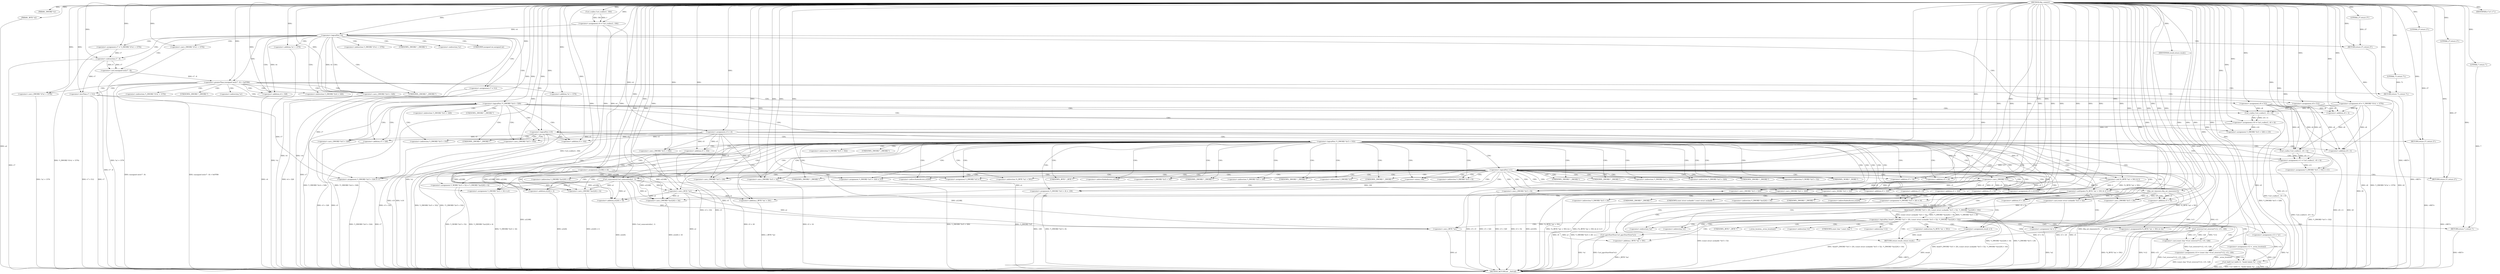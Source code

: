 digraph tftp_connect {  
"1000113" [label = "(METHOD,tftp_connect)" ]
"1000401" [label = "(METHOD_RETURN,int __fastcall)" ]
"1000114" [label = "(PARAM,_DWORD *a1)" ]
"1000115" [label = "(PARAM,_BYTE *a2)" ]
"1000129" [label = "(<operator>.assignment,v4 = Curl_ccalloc(1, 336))" ]
"1000131" [label = "(Curl_ccalloc,Curl_ccalloc(1, 336))" ]
"1000134" [label = "(<operator>.assignment,v5 = v4)" ]
"1000137" [label = "(<operator>.assignment,a1[188] = v4)" ]
"1000143" [label = "(<operator>.logicalNot,!v4)" ]
"1000145" [label = "(RETURN,return 27;,return 27;)" ]
"1000146" [label = "(LITERAL,27,return 27;)" ]
"1000147" [label = "(<operator>.assignment,v7 = *(_DWORD *)(*a1 + 1576))" ]
"1000150" [label = "(<operator>.cast,(_DWORD *)(*a1 + 1576))" ]
"1000152" [label = "(<operator>.addition,*a1 + 1576)" ]
"1000157" [label = "(IDENTIFIER,v7,if ( v7 ))" ]
"1000160" [label = "(<operator>.greaterThan,(unsigned int)(v7 - 8) > 0xFFB0)" ]
"1000161" [label = "(<operator>.cast,(unsigned int)(v7 - 8))" ]
"1000163" [label = "(<operator>.subtraction,v7 - 8)" ]
"1000167" [label = "(RETURN,return 71;,return 71;)" ]
"1000168" [label = "(LITERAL,71,return 71;)" ]
"1000169" [label = "(<operator>.assignment,v8 = *(_DWORD *)(*a1 + 1576))" ]
"1000172" [label = "(<operator>.cast,(_DWORD *)(*a1 + 1576))" ]
"1000174" [label = "(<operator>.addition,*a1 + 1576)" ]
"1000179" [label = "(<operator>.lessThan,v7 < 512)" ]
"1000182" [label = "(<operator>.assignment,v8 = 512)" ]
"1000187" [label = "(<operator>.assignment,v7 = 512)" ]
"1000190" [label = "(<operator>.assignment,v8 = 512)" ]
"1000194" [label = "(<operator>.logicalNot,!*(_DWORD *)(v4 + 328))" ]
"1000196" [label = "(<operator>.cast,(_DWORD *)(v4 + 328))" ]
"1000198" [label = "(<operator>.addition,v4 + 328)" ]
"1000202" [label = "(<operator>.assignment,v10 = Curl_ccalloc(1, v8 + 4))" ]
"1000204" [label = "(Curl_ccalloc,Curl_ccalloc(1, v8 + 4))" ]
"1000206" [label = "(<operator>.addition,v8 + 4)" ]
"1000209" [label = "(<operator>.assignment,*(_DWORD *)(v5 + 328) = v10)" ]
"1000211" [label = "(<operator>.cast,(_DWORD *)(v5 + 328))" ]
"1000213" [label = "(<operator>.addition,v5 + 328)" ]
"1000218" [label = "(<operator>.logicalNot,!v10)" ]
"1000220" [label = "(RETURN,return 27;,return 27;)" ]
"1000221" [label = "(LITERAL,27,return 27;)" ]
"1000223" [label = "(<operator>.logicalNot,!*(_DWORD *)(v5 + 332))" ]
"1000225" [label = "(<operator>.cast,(_DWORD *)(v5 + 332))" ]
"1000227" [label = "(<operator>.addition,v5 + 332)" ]
"1000231" [label = "(<operator>.assignment,v11 = Curl_ccalloc(1, v8 + 4))" ]
"1000233" [label = "(Curl_ccalloc,Curl_ccalloc(1, v8 + 4))" ]
"1000235" [label = "(<operator>.addition,v8 + 4)" ]
"1000238" [label = "(<operator>.assignment,*(_DWORD *)(v5 + 332) = v11)" ]
"1000240" [label = "(<operator>.cast,(_DWORD *)(v5 + 332))" ]
"1000242" [label = "(<operator>.addition,v5 + 332)" ]
"1000247" [label = "(<operator>.logicalNot,!v11)" ]
"1000249" [label = "(RETURN,return 27;,return 27;)" ]
"1000250" [label = "(LITERAL,27,return 27;)" ]
"1000251" [label = "(Curl_conncontrol,Curl_conncontrol(a1, 1))" ]
"1000254" [label = "(<operator>.assignment,v9 = a1[105])" ]
"1000259" [label = "(<operator>.assignment,*(_DWORD *)(v5 + 16) = a1)" ]
"1000261" [label = "(<operator>.cast,(_DWORD *)(v5 + 16))" ]
"1000263" [label = "(<operator>.addition,v5 + 16)" ]
"1000267" [label = "(<operator>.assignment,*(_DWORD *)(v5 + 20) = v9)" ]
"1000269" [label = "(<operator>.cast,(_DWORD *)(v5 + 20))" ]
"1000271" [label = "(<operator>.addition,v5 + 20)" ]
"1000275" [label = "(<operator>.assignment,*(_DWORD *)v5 = 0)" ]
"1000277" [label = "(<operator>.cast,(_DWORD *)v5)" ]
"1000281" [label = "(<operator>.assignment,*(_DWORD *)(v5 + 8) = -100)" ]
"1000283" [label = "(<operator>.cast,(_DWORD *)(v5 + 8))" ]
"1000285" [label = "(<operator>.addition,v5 + 8)" ]
"1000288" [label = "(<operator>.minus,-100)" ]
"1000290" [label = "(<operator>.assignment,*(_DWORD *)(v5 + 320) = 512)" ]
"1000292" [label = "(<operator>.cast,(_DWORD *)(v5 + 320))" ]
"1000294" [label = "(<operator>.addition,v5 + 320)" ]
"1000298" [label = "(<operator>.assignment,*(_DWORD *)(v5 + 324) = v7)" ]
"1000300" [label = "(<operator>.cast,(_DWORD *)(v5 + 324))" ]
"1000302" [label = "(<operator>.addition,v5 + 324)" ]
"1000306" [label = "(<operator>.assignment,*(_WORD *)(v5 + 52) = *(_DWORD *)(a1[20] + 4))" ]
"1000308" [label = "(<operator>.cast,(_WORD *)(v5 + 52))" ]
"1000310" [label = "(<operator>.addition,v5 + 52)" ]
"1000314" [label = "(<operator>.cast,(_DWORD *)(a1[20] + 4))" ]
"1000316" [label = "(<operator>.addition,a1[20] + 4)" ]
"1000321" [label = "(tftp_set_timeouts,tftp_set_timeouts(v5))" ]
"1000324" [label = "(<operator>.notEquals,(*((_BYTE *)a1 + 591) & 2) != 0)" ]
"1000325" [label = "(<operator>.and,*((_BYTE *)a1 + 591) & 2)" ]
"1000327" [label = "(<operator>.addition,(_BYTE *)a1 + 591)" ]
"1000328" [label = "(<operator>.cast,(_BYTE *)a1)" ]
"1000336" [label = "(<operator>.logicalNot,!bind(*(_DWORD *)(v5 + 20), (const struct sockaddr *)(v5 + 52), *(_DWORD *)(a1[20] + 16)))" ]
"1000337" [label = "(bind,bind(*(_DWORD *)(v5 + 20), (const struct sockaddr *)(v5 + 52), *(_DWORD *)(a1[20] + 16)))" ]
"1000339" [label = "(<operator>.cast,(_DWORD *)(v5 + 20))" ]
"1000341" [label = "(<operator>.addition,v5 + 20)" ]
"1000344" [label = "(<operator>.cast,(const struct sockaddr *)(v5 + 52))" ]
"1000346" [label = "(<operator>.addition,v5 + 52)" ]
"1000350" [label = "(<operator>.cast,(_DWORD *)(a1[20] + 16))" ]
"1000352" [label = "(<operator>.addition,a1[20] + 16)" ]
"1000358" [label = "(<operators>.assignmentOr,*((_BYTE *)a1 + 591) |= 2u)" ]
"1000360" [label = "(<operator>.addition,(_BYTE *)a1 + 591)" ]
"1000361" [label = "(<operator>.cast,(_BYTE *)a1)" ]
"1000367" [label = "(Curl_pgrsStartNow,Curl_pgrsStartNow(*a1))" ]
"1000370" [label = "(<operator>.assignment,result = 0)" ]
"1000373" [label = "(<operator>.assignment,*a2 = 1)" ]
"1000377" [label = "(RETURN,return result;,return result;)" ]
"1000378" [label = "(IDENTIFIER,result,return result;)" ]
"1000379" [label = "(<operator>.assignment,v12 = _errno_location())" ]
"1000382" [label = "(<operator>.assignment,v13 = *a1)" ]
"1000386" [label = "(<operator>.assignment,v14 = (const char *)Curl_strerror(*v12, v15, 128))" ]
"1000388" [label = "(<operator>.cast,(const char *)Curl_strerror(*v12, v15, 128))" ]
"1000390" [label = "(Curl_strerror,Curl_strerror(*v12, v15, 128))" ]
"1000395" [label = "(Curl_failf,Curl_failf(v13, \"bind() failed; %s\", v14))" ]
"1000399" [label = "(RETURN,return 7;,return 7;)" ]
"1000400" [label = "(LITERAL,7,return 7;)" ]
"1000149" [label = "(<operator>.indirection,*(_DWORD *)(*a1 + 1576))" ]
"1000151" [label = "(UNKNOWN,_DWORD *,_DWORD *)" ]
"1000153" [label = "(<operator>.indirection,*a1)" ]
"1000162" [label = "(UNKNOWN,unsigned int,unsigned int)" ]
"1000171" [label = "(<operator>.indirection,*(_DWORD *)(*a1 + 1576))" ]
"1000173" [label = "(UNKNOWN,_DWORD *,_DWORD *)" ]
"1000175" [label = "(<operator>.indirection,*a1)" ]
"1000195" [label = "(<operator>.indirection,*(_DWORD *)(v4 + 328))" ]
"1000197" [label = "(UNKNOWN,_DWORD *,_DWORD *)" ]
"1000210" [label = "(<operator>.indirection,*(_DWORD *)(v5 + 328))" ]
"1000212" [label = "(UNKNOWN,_DWORD *,_DWORD *)" ]
"1000224" [label = "(<operator>.indirection,*(_DWORD *)(v5 + 332))" ]
"1000226" [label = "(UNKNOWN,_DWORD *,_DWORD *)" ]
"1000239" [label = "(<operator>.indirection,*(_DWORD *)(v5 + 332))" ]
"1000241" [label = "(UNKNOWN,_DWORD *,_DWORD *)" ]
"1000256" [label = "(<operator>.indirectIndexAccess,a1[105])" ]
"1000260" [label = "(<operator>.indirection,*(_DWORD *)(v5 + 16))" ]
"1000262" [label = "(UNKNOWN,_DWORD *,_DWORD *)" ]
"1000268" [label = "(<operator>.indirection,*(_DWORD *)(v5 + 20))" ]
"1000270" [label = "(UNKNOWN,_DWORD *,_DWORD *)" ]
"1000276" [label = "(<operator>.indirection,*(_DWORD *)v5)" ]
"1000278" [label = "(UNKNOWN,_DWORD *,_DWORD *)" ]
"1000282" [label = "(<operator>.indirection,*(_DWORD *)(v5 + 8))" ]
"1000284" [label = "(UNKNOWN,_DWORD *,_DWORD *)" ]
"1000291" [label = "(<operator>.indirection,*(_DWORD *)(v5 + 320))" ]
"1000293" [label = "(UNKNOWN,_DWORD *,_DWORD *)" ]
"1000299" [label = "(<operator>.indirection,*(_DWORD *)(v5 + 324))" ]
"1000301" [label = "(UNKNOWN,_DWORD *,_DWORD *)" ]
"1000307" [label = "(<operator>.indirection,*(_WORD *)(v5 + 52))" ]
"1000309" [label = "(UNKNOWN,_WORD *,_WORD *)" ]
"1000313" [label = "(<operator>.indirection,*(_DWORD *)(a1[20] + 4))" ]
"1000315" [label = "(UNKNOWN,_DWORD *,_DWORD *)" ]
"1000317" [label = "(<operator>.indirectIndexAccess,a1[20])" ]
"1000326" [label = "(<operator>.indirection,*((_BYTE *)a1 + 591))" ]
"1000329" [label = "(UNKNOWN,_BYTE *,_BYTE *)" ]
"1000338" [label = "(<operator>.indirection,*(_DWORD *)(v5 + 20))" ]
"1000340" [label = "(UNKNOWN,_DWORD *,_DWORD *)" ]
"1000345" [label = "(UNKNOWN,const struct sockaddr *,const struct sockaddr *)" ]
"1000349" [label = "(<operator>.indirection,*(_DWORD *)(a1[20] + 16))" ]
"1000351" [label = "(UNKNOWN,_DWORD *,_DWORD *)" ]
"1000353" [label = "(<operator>.indirectIndexAccess,a1[20])" ]
"1000359" [label = "(<operator>.indirection,*((_BYTE *)a1 + 591))" ]
"1000362" [label = "(UNKNOWN,_BYTE *,_BYTE *)" ]
"1000368" [label = "(<operator>.indirection,*a1)" ]
"1000374" [label = "(<operator>.indirection,*a2)" ]
"1000381" [label = "(_errno_location,_errno_location())" ]
"1000384" [label = "(<operator>.indirection,*a1)" ]
"1000389" [label = "(UNKNOWN,const char *,const char *)" ]
"1000391" [label = "(<operator>.indirection,*v12)" ]
  "1000167" -> "1000401"  [ label = "DDG: <RET>"] 
  "1000259" -> "1000401"  [ label = "DDG: *(_DWORD *)(v5 + 16)"] 
  "1000292" -> "1000401"  [ label = "DDG: v5 + 320"] 
  "1000163" -> "1000401"  [ label = "DDG: v7"] 
  "1000143" -> "1000401"  [ label = "DDG: v4"] 
  "1000242" -> "1000401"  [ label = "DDG: v5"] 
  "1000160" -> "1000401"  [ label = "DDG: (unsigned int)(v7 - 8)"] 
  "1000218" -> "1000401"  [ label = "DDG: !v10"] 
  "1000194" -> "1000401"  [ label = "DDG: !*(_DWORD *)(v4 + 328)"] 
  "1000143" -> "1000401"  [ label = "DDG: !v4"] 
  "1000373" -> "1000401"  [ label = "DDG: *a2"] 
  "1000314" -> "1000401"  [ label = "DDG: a1[20] + 4"] 
  "1000190" -> "1000401"  [ label = "DDG: v8"] 
  "1000306" -> "1000401"  [ label = "DDG: *(_WORD *)(v5 + 52)"] 
  "1000321" -> "1000401"  [ label = "DDG: v5"] 
  "1000198" -> "1000401"  [ label = "DDG: v4"] 
  "1000161" -> "1000401"  [ label = "DDG: v7 - 8"] 
  "1000350" -> "1000401"  [ label = "DDG: a1[20] + 16"] 
  "1000223" -> "1000401"  [ label = "DDG: !*(_DWORD *)(v5 + 332)"] 
  "1000324" -> "1000401"  [ label = "DDG: *((_BYTE *)a1 + 591) & 2"] 
  "1000238" -> "1000401"  [ label = "DDG: *(_DWORD *)(v5 + 332)"] 
  "1000337" -> "1000401"  [ label = "DDG: (const struct sockaddr *)(v5 + 52)"] 
  "1000328" -> "1000401"  [ label = "DDG: a1"] 
  "1000352" -> "1000401"  [ label = "DDG: a1[20]"] 
  "1000172" -> "1000401"  [ label = "DDG: *a1 + 1576"] 
  "1000321" -> "1000401"  [ label = "DDG: tftp_set_timeouts(v5)"] 
  "1000231" -> "1000401"  [ label = "DDG: Curl_ccalloc(1, v8 + 4)"] 
  "1000336" -> "1000401"  [ label = "DDG: bind(*(_DWORD *)(v5 + 20), (const struct sockaddr *)(v5 + 52), *(_DWORD *)(a1[20] + 16))"] 
  "1000211" -> "1000401"  [ label = "DDG: v5 + 328"] 
  "1000306" -> "1000401"  [ label = "DDG: *(_DWORD *)(a1[20] + 4)"] 
  "1000390" -> "1000401"  [ label = "DDG: v15"] 
  "1000379" -> "1000401"  [ label = "DDG: v12"] 
  "1000150" -> "1000401"  [ label = "DDG: *a1 + 1576"] 
  "1000254" -> "1000401"  [ label = "DDG: a1[105]"] 
  "1000382" -> "1000401"  [ label = "DDG: *a1"] 
  "1000267" -> "1000401"  [ label = "DDG: v9"] 
  "1000390" -> "1000401"  [ label = "DDG: *v12"] 
  "1000213" -> "1000401"  [ label = "DDG: v5"] 
  "1000300" -> "1000401"  [ label = "DDG: v5 + 324"] 
  "1000267" -> "1000401"  [ label = "DDG: *(_DWORD *)(v5 + 20)"] 
  "1000182" -> "1000401"  [ label = "DDG: v8"] 
  "1000225" -> "1000401"  [ label = "DDG: v5 + 332"] 
  "1000152" -> "1000401"  [ label = "DDG: *a1"] 
  "1000367" -> "1000401"  [ label = "DDG: *a1"] 
  "1000339" -> "1000401"  [ label = "DDG: v5 + 20"] 
  "1000223" -> "1000401"  [ label = "DDG: *(_DWORD *)(v5 + 332)"] 
  "1000147" -> "1000401"  [ label = "DDG: *(_DWORD *)(*a1 + 1576)"] 
  "1000179" -> "1000401"  [ label = "DDG: v7"] 
  "1000202" -> "1000401"  [ label = "DDG: Curl_ccalloc(1, v8 + 4)"] 
  "1000308" -> "1000401"  [ label = "DDG: v5 + 52"] 
  "1000235" -> "1000401"  [ label = "DDG: v8"] 
  "1000281" -> "1000401"  [ label = "DDG: *(_DWORD *)(v5 + 8)"] 
  "1000247" -> "1000401"  [ label = "DDG: !v11"] 
  "1000115" -> "1000401"  [ label = "DDG: a2"] 
  "1000269" -> "1000401"  [ label = "DDG: v5 + 20"] 
  "1000261" -> "1000401"  [ label = "DDG: v5 + 16"] 
  "1000344" -> "1000401"  [ label = "DDG: v5 + 52"] 
  "1000367" -> "1000401"  [ label = "DDG: Curl_pgrsStartNow(*a1)"] 
  "1000137" -> "1000401"  [ label = "DDG: a1[188]"] 
  "1000281" -> "1000401"  [ label = "DDG: -100"] 
  "1000395" -> "1000401"  [ label = "DDG: Curl_failf(v13, \"bind() failed; %s\", v14)"] 
  "1000360" -> "1000401"  [ label = "DDG: (_BYTE *)a1"] 
  "1000206" -> "1000401"  [ label = "DDG: v8"] 
  "1000358" -> "1000401"  [ label = "DDG: *((_BYTE *)a1 + 591)"] 
  "1000129" -> "1000401"  [ label = "DDG: Curl_ccalloc(1, 336)"] 
  "1000247" -> "1000401"  [ label = "DDG: v11"] 
  "1000169" -> "1000401"  [ label = "DDG: v8"] 
  "1000290" -> "1000401"  [ label = "DDG: *(_DWORD *)(v5 + 320)"] 
  "1000196" -> "1000401"  [ label = "DDG: v4 + 328"] 
  "1000316" -> "1000401"  [ label = "DDG: a1[20]"] 
  "1000337" -> "1000401"  [ label = "DDG: *(_DWORD *)(a1[20] + 16)"] 
  "1000169" -> "1000401"  [ label = "DDG: *(_DWORD *)(*a1 + 1576)"] 
  "1000187" -> "1000401"  [ label = "DDG: v7"] 
  "1000386" -> "1000401"  [ label = "DDG: (const char *)Curl_strerror(*v12, v15, 128)"] 
  "1000395" -> "1000401"  [ label = "DDG: v14"] 
  "1000134" -> "1000401"  [ label = "DDG: v5"] 
  "1000204" -> "1000401"  [ label = "DDG: v8 + 4"] 
  "1000327" -> "1000401"  [ label = "DDG: (_BYTE *)a1"] 
  "1000336" -> "1000401"  [ label = "DDG: !bind(*(_DWORD *)(v5 + 20), (const struct sockaddr *)(v5 + 52), *(_DWORD *)(a1[20] + 16))"] 
  "1000240" -> "1000401"  [ label = "DDG: v5 + 332"] 
  "1000298" -> "1000401"  [ label = "DDG: *(_DWORD *)(v5 + 324)"] 
  "1000395" -> "1000401"  [ label = "DDG: v13"] 
  "1000179" -> "1000401"  [ label = "DDG: v7 < 512"] 
  "1000346" -> "1000401"  [ label = "DDG: v5"] 
  "1000361" -> "1000401"  [ label = "DDG: a1"] 
  "1000298" -> "1000401"  [ label = "DDG: v7"] 
  "1000209" -> "1000401"  [ label = "DDG: *(_DWORD *)(v5 + 328)"] 
  "1000160" -> "1000401"  [ label = "DDG: (unsigned int)(v7 - 8) > 0xFFB0"] 
  "1000194" -> "1000401"  [ label = "DDG: *(_DWORD *)(v4 + 328)"] 
  "1000174" -> "1000401"  [ label = "DDG: *a1"] 
  "1000325" -> "1000401"  [ label = "DDG: *((_BYTE *)a1 + 591)"] 
  "1000275" -> "1000401"  [ label = "DDG: *(_DWORD *)v5"] 
  "1000379" -> "1000401"  [ label = "DDG: _errno_location()"] 
  "1000337" -> "1000401"  [ label = "DDG: *(_DWORD *)(v5 + 20)"] 
  "1000370" -> "1000401"  [ label = "DDG: result"] 
  "1000324" -> "1000401"  [ label = "DDG: (*((_BYTE *)a1 + 591) & 2) != 0"] 
  "1000388" -> "1000401"  [ label = "DDG: Curl_strerror(*v12, v15, 128)"] 
  "1000218" -> "1000401"  [ label = "DDG: v10"] 
  "1000233" -> "1000401"  [ label = "DDG: v8 + 4"] 
  "1000283" -> "1000401"  [ label = "DDG: v5 + 8"] 
  "1000251" -> "1000401"  [ label = "DDG: Curl_conncontrol(a1, 1)"] 
  "1000377" -> "1000401"  [ label = "DDG: <RET>"] 
  "1000145" -> "1000401"  [ label = "DDG: <RET>"] 
  "1000399" -> "1000401"  [ label = "DDG: <RET>"] 
  "1000220" -> "1000401"  [ label = "DDG: <RET>"] 
  "1000249" -> "1000401"  [ label = "DDG: <RET>"] 
  "1000113" -> "1000114"  [ label = "DDG: "] 
  "1000113" -> "1000115"  [ label = "DDG: "] 
  "1000131" -> "1000129"  [ label = "DDG: 1"] 
  "1000131" -> "1000129"  [ label = "DDG: 336"] 
  "1000113" -> "1000129"  [ label = "DDG: "] 
  "1000113" -> "1000131"  [ label = "DDG: "] 
  "1000129" -> "1000134"  [ label = "DDG: v4"] 
  "1000113" -> "1000134"  [ label = "DDG: "] 
  "1000113" -> "1000137"  [ label = "DDG: "] 
  "1000129" -> "1000137"  [ label = "DDG: v4"] 
  "1000113" -> "1000143"  [ label = "DDG: "] 
  "1000129" -> "1000143"  [ label = "DDG: v4"] 
  "1000146" -> "1000145"  [ label = "DDG: 27"] 
  "1000113" -> "1000145"  [ label = "DDG: "] 
  "1000113" -> "1000146"  [ label = "DDG: "] 
  "1000113" -> "1000147"  [ label = "DDG: "] 
  "1000113" -> "1000150"  [ label = "DDG: "] 
  "1000113" -> "1000152"  [ label = "DDG: "] 
  "1000113" -> "1000157"  [ label = "DDG: "] 
  "1000161" -> "1000160"  [ label = "DDG: v7 - 8"] 
  "1000163" -> "1000161"  [ label = "DDG: v7"] 
  "1000163" -> "1000161"  [ label = "DDG: 8"] 
  "1000147" -> "1000163"  [ label = "DDG: v7"] 
  "1000113" -> "1000163"  [ label = "DDG: "] 
  "1000113" -> "1000160"  [ label = "DDG: "] 
  "1000168" -> "1000167"  [ label = "DDG: 71"] 
  "1000113" -> "1000167"  [ label = "DDG: "] 
  "1000113" -> "1000168"  [ label = "DDG: "] 
  "1000113" -> "1000169"  [ label = "DDG: "] 
  "1000113" -> "1000172"  [ label = "DDG: "] 
  "1000113" -> "1000174"  [ label = "DDG: "] 
  "1000163" -> "1000179"  [ label = "DDG: v7"] 
  "1000113" -> "1000179"  [ label = "DDG: "] 
  "1000113" -> "1000182"  [ label = "DDG: "] 
  "1000113" -> "1000187"  [ label = "DDG: "] 
  "1000113" -> "1000190"  [ label = "DDG: "] 
  "1000143" -> "1000196"  [ label = "DDG: v4"] 
  "1000113" -> "1000196"  [ label = "DDG: "] 
  "1000143" -> "1000198"  [ label = "DDG: v4"] 
  "1000113" -> "1000198"  [ label = "DDG: "] 
  "1000204" -> "1000202"  [ label = "DDG: 1"] 
  "1000204" -> "1000202"  [ label = "DDG: v8 + 4"] 
  "1000113" -> "1000202"  [ label = "DDG: "] 
  "1000113" -> "1000204"  [ label = "DDG: "] 
  "1000190" -> "1000204"  [ label = "DDG: v8"] 
  "1000182" -> "1000204"  [ label = "DDG: v8"] 
  "1000169" -> "1000204"  [ label = "DDG: v8"] 
  "1000190" -> "1000206"  [ label = "DDG: v8"] 
  "1000182" -> "1000206"  [ label = "DDG: v8"] 
  "1000169" -> "1000206"  [ label = "DDG: v8"] 
  "1000113" -> "1000206"  [ label = "DDG: "] 
  "1000202" -> "1000209"  [ label = "DDG: v10"] 
  "1000113" -> "1000209"  [ label = "DDG: "] 
  "1000134" -> "1000211"  [ label = "DDG: v5"] 
  "1000113" -> "1000211"  [ label = "DDG: "] 
  "1000134" -> "1000213"  [ label = "DDG: v5"] 
  "1000113" -> "1000213"  [ label = "DDG: "] 
  "1000113" -> "1000218"  [ label = "DDG: "] 
  "1000202" -> "1000218"  [ label = "DDG: v10"] 
  "1000221" -> "1000220"  [ label = "DDG: 27"] 
  "1000113" -> "1000220"  [ label = "DDG: "] 
  "1000113" -> "1000221"  [ label = "DDG: "] 
  "1000134" -> "1000225"  [ label = "DDG: v5"] 
  "1000113" -> "1000225"  [ label = "DDG: "] 
  "1000134" -> "1000227"  [ label = "DDG: v5"] 
  "1000113" -> "1000227"  [ label = "DDG: "] 
  "1000233" -> "1000231"  [ label = "DDG: 1"] 
  "1000233" -> "1000231"  [ label = "DDG: v8 + 4"] 
  "1000113" -> "1000231"  [ label = "DDG: "] 
  "1000113" -> "1000233"  [ label = "DDG: "] 
  "1000190" -> "1000233"  [ label = "DDG: v8"] 
  "1000182" -> "1000233"  [ label = "DDG: v8"] 
  "1000169" -> "1000233"  [ label = "DDG: v8"] 
  "1000190" -> "1000235"  [ label = "DDG: v8"] 
  "1000182" -> "1000235"  [ label = "DDG: v8"] 
  "1000169" -> "1000235"  [ label = "DDG: v8"] 
  "1000113" -> "1000235"  [ label = "DDG: "] 
  "1000231" -> "1000238"  [ label = "DDG: v11"] 
  "1000113" -> "1000238"  [ label = "DDG: "] 
  "1000113" -> "1000240"  [ label = "DDG: "] 
  "1000134" -> "1000240"  [ label = "DDG: v5"] 
  "1000113" -> "1000242"  [ label = "DDG: "] 
  "1000134" -> "1000242"  [ label = "DDG: v5"] 
  "1000113" -> "1000247"  [ label = "DDG: "] 
  "1000231" -> "1000247"  [ label = "DDG: v11"] 
  "1000250" -> "1000249"  [ label = "DDG: 27"] 
  "1000113" -> "1000249"  [ label = "DDG: "] 
  "1000113" -> "1000250"  [ label = "DDG: "] 
  "1000137" -> "1000251"  [ label = "DDG: a1[188]"] 
  "1000113" -> "1000251"  [ label = "DDG: "] 
  "1000251" -> "1000254"  [ label = "DDG: a1"] 
  "1000113" -> "1000254"  [ label = "DDG: "] 
  "1000137" -> "1000259"  [ label = "DDG: a1[188]"] 
  "1000251" -> "1000259"  [ label = "DDG: a1"] 
  "1000113" -> "1000259"  [ label = "DDG: "] 
  "1000113" -> "1000261"  [ label = "DDG: "] 
  "1000134" -> "1000261"  [ label = "DDG: v5"] 
  "1000113" -> "1000263"  [ label = "DDG: "] 
  "1000134" -> "1000263"  [ label = "DDG: v5"] 
  "1000254" -> "1000267"  [ label = "DDG: v9"] 
  "1000113" -> "1000267"  [ label = "DDG: "] 
  "1000113" -> "1000269"  [ label = "DDG: "] 
  "1000134" -> "1000269"  [ label = "DDG: v5"] 
  "1000113" -> "1000271"  [ label = "DDG: "] 
  "1000134" -> "1000271"  [ label = "DDG: v5"] 
  "1000113" -> "1000275"  [ label = "DDG: "] 
  "1000113" -> "1000277"  [ label = "DDG: "] 
  "1000134" -> "1000277"  [ label = "DDG: v5"] 
  "1000288" -> "1000281"  [ label = "DDG: 100"] 
  "1000277" -> "1000283"  [ label = "DDG: v5"] 
  "1000113" -> "1000283"  [ label = "DDG: "] 
  "1000277" -> "1000285"  [ label = "DDG: v5"] 
  "1000113" -> "1000285"  [ label = "DDG: "] 
  "1000113" -> "1000288"  [ label = "DDG: "] 
  "1000113" -> "1000290"  [ label = "DDG: "] 
  "1000113" -> "1000292"  [ label = "DDG: "] 
  "1000277" -> "1000292"  [ label = "DDG: v5"] 
  "1000113" -> "1000294"  [ label = "DDG: "] 
  "1000277" -> "1000294"  [ label = "DDG: v5"] 
  "1000179" -> "1000298"  [ label = "DDG: v7"] 
  "1000187" -> "1000298"  [ label = "DDG: v7"] 
  "1000113" -> "1000298"  [ label = "DDG: "] 
  "1000113" -> "1000300"  [ label = "DDG: "] 
  "1000277" -> "1000300"  [ label = "DDG: v5"] 
  "1000113" -> "1000302"  [ label = "DDG: "] 
  "1000277" -> "1000302"  [ label = "DDG: v5"] 
  "1000113" -> "1000308"  [ label = "DDG: "] 
  "1000277" -> "1000308"  [ label = "DDG: v5"] 
  "1000113" -> "1000310"  [ label = "DDG: "] 
  "1000277" -> "1000310"  [ label = "DDG: v5"] 
  "1000137" -> "1000314"  [ label = "DDG: a1[188]"] 
  "1000251" -> "1000314"  [ label = "DDG: a1"] 
  "1000113" -> "1000314"  [ label = "DDG: "] 
  "1000137" -> "1000316"  [ label = "DDG: a1[188]"] 
  "1000251" -> "1000316"  [ label = "DDG: a1"] 
  "1000113" -> "1000316"  [ label = "DDG: "] 
  "1000113" -> "1000321"  [ label = "DDG: "] 
  "1000277" -> "1000321"  [ label = "DDG: v5"] 
  "1000325" -> "1000324"  [ label = "DDG: *((_BYTE *)a1 + 591)"] 
  "1000325" -> "1000324"  [ label = "DDG: 2"] 
  "1000328" -> "1000327"  [ label = "DDG: a1"] 
  "1000137" -> "1000328"  [ label = "DDG: a1[188]"] 
  "1000113" -> "1000328"  [ label = "DDG: "] 
  "1000251" -> "1000328"  [ label = "DDG: a1"] 
  "1000113" -> "1000327"  [ label = "DDG: "] 
  "1000113" -> "1000325"  [ label = "DDG: "] 
  "1000113" -> "1000324"  [ label = "DDG: "] 
  "1000337" -> "1000336"  [ label = "DDG: *(_DWORD *)(v5 + 20)"] 
  "1000337" -> "1000336"  [ label = "DDG: (const struct sockaddr *)(v5 + 52)"] 
  "1000337" -> "1000336"  [ label = "DDG: *(_DWORD *)(a1[20] + 16)"] 
  "1000267" -> "1000337"  [ label = "DDG: *(_DWORD *)(v5 + 20)"] 
  "1000321" -> "1000339"  [ label = "DDG: v5"] 
  "1000113" -> "1000339"  [ label = "DDG: "] 
  "1000321" -> "1000341"  [ label = "DDG: v5"] 
  "1000113" -> "1000341"  [ label = "DDG: "] 
  "1000344" -> "1000337"  [ label = "DDG: v5 + 52"] 
  "1000113" -> "1000344"  [ label = "DDG: "] 
  "1000321" -> "1000344"  [ label = "DDG: v5"] 
  "1000113" -> "1000346"  [ label = "DDG: "] 
  "1000321" -> "1000346"  [ label = "DDG: v5"] 
  "1000328" -> "1000350"  [ label = "DDG: a1"] 
  "1000137" -> "1000350"  [ label = "DDG: a1[188]"] 
  "1000251" -> "1000350"  [ label = "DDG: a1"] 
  "1000113" -> "1000350"  [ label = "DDG: "] 
  "1000328" -> "1000352"  [ label = "DDG: a1"] 
  "1000137" -> "1000352"  [ label = "DDG: a1[188]"] 
  "1000251" -> "1000352"  [ label = "DDG: a1"] 
  "1000113" -> "1000352"  [ label = "DDG: "] 
  "1000113" -> "1000358"  [ label = "DDG: "] 
  "1000325" -> "1000358"  [ label = "DDG: *((_BYTE *)a1 + 591)"] 
  "1000361" -> "1000360"  [ label = "DDG: a1"] 
  "1000328" -> "1000361"  [ label = "DDG: a1"] 
  "1000137" -> "1000361"  [ label = "DDG: a1[188]"] 
  "1000113" -> "1000361"  [ label = "DDG: "] 
  "1000251" -> "1000361"  [ label = "DDG: a1"] 
  "1000113" -> "1000360"  [ label = "DDG: "] 
  "1000113" -> "1000370"  [ label = "DDG: "] 
  "1000113" -> "1000373"  [ label = "DDG: "] 
  "1000378" -> "1000377"  [ label = "DDG: result"] 
  "1000370" -> "1000377"  [ label = "DDG: result"] 
  "1000113" -> "1000378"  [ label = "DDG: "] 
  "1000113" -> "1000379"  [ label = "DDG: "] 
  "1000113" -> "1000382"  [ label = "DDG: "] 
  "1000388" -> "1000386"  [ label = "DDG: Curl_strerror(*v12, v15, 128)"] 
  "1000113" -> "1000386"  [ label = "DDG: "] 
  "1000390" -> "1000388"  [ label = "DDG: *v12"] 
  "1000390" -> "1000388"  [ label = "DDG: v15"] 
  "1000390" -> "1000388"  [ label = "DDG: 128"] 
  "1000113" -> "1000390"  [ label = "DDG: "] 
  "1000382" -> "1000395"  [ label = "DDG: v13"] 
  "1000113" -> "1000395"  [ label = "DDG: "] 
  "1000386" -> "1000395"  [ label = "DDG: v14"] 
  "1000400" -> "1000399"  [ label = "DDG: 7"] 
  "1000113" -> "1000399"  [ label = "DDG: "] 
  "1000113" -> "1000400"  [ label = "DDG: "] 
  "1000143" -> "1000153"  [ label = "CDG: "] 
  "1000143" -> "1000152"  [ label = "CDG: "] 
  "1000143" -> "1000151"  [ label = "CDG: "] 
  "1000143" -> "1000150"  [ label = "CDG: "] 
  "1000143" -> "1000149"  [ label = "CDG: "] 
  "1000143" -> "1000147"  [ label = "CDG: "] 
  "1000143" -> "1000145"  [ label = "CDG: "] 
  "1000143" -> "1000160"  [ label = "CDG: "] 
  "1000143" -> "1000163"  [ label = "CDG: "] 
  "1000143" -> "1000162"  [ label = "CDG: "] 
  "1000143" -> "1000161"  [ label = "CDG: "] 
  "1000143" -> "1000190"  [ label = "CDG: "] 
  "1000143" -> "1000187"  [ label = "CDG: "] 
  "1000143" -> "1000198"  [ label = "CDG: "] 
  "1000143" -> "1000197"  [ label = "CDG: "] 
  "1000143" -> "1000196"  [ label = "CDG: "] 
  "1000143" -> "1000195"  [ label = "CDG: "] 
  "1000143" -> "1000194"  [ label = "CDG: "] 
  "1000160" -> "1000175"  [ label = "CDG: "] 
  "1000160" -> "1000174"  [ label = "CDG: "] 
  "1000160" -> "1000173"  [ label = "CDG: "] 
  "1000160" -> "1000172"  [ label = "CDG: "] 
  "1000160" -> "1000171"  [ label = "CDG: "] 
  "1000160" -> "1000169"  [ label = "CDG: "] 
  "1000160" -> "1000167"  [ label = "CDG: "] 
  "1000160" -> "1000179"  [ label = "CDG: "] 
  "1000160" -> "1000198"  [ label = "CDG: "] 
  "1000160" -> "1000197"  [ label = "CDG: "] 
  "1000160" -> "1000196"  [ label = "CDG: "] 
  "1000160" -> "1000195"  [ label = "CDG: "] 
  "1000160" -> "1000194"  [ label = "CDG: "] 
  "1000179" -> "1000182"  [ label = "CDG: "] 
  "1000194" -> "1000206"  [ label = "CDG: "] 
  "1000194" -> "1000204"  [ label = "CDG: "] 
  "1000194" -> "1000202"  [ label = "CDG: "] 
  "1000194" -> "1000224"  [ label = "CDG: "] 
  "1000194" -> "1000223"  [ label = "CDG: "] 
  "1000194" -> "1000218"  [ label = "CDG: "] 
  "1000194" -> "1000213"  [ label = "CDG: "] 
  "1000194" -> "1000212"  [ label = "CDG: "] 
  "1000194" -> "1000211"  [ label = "CDG: "] 
  "1000194" -> "1000210"  [ label = "CDG: "] 
  "1000194" -> "1000209"  [ label = "CDG: "] 
  "1000194" -> "1000227"  [ label = "CDG: "] 
  "1000194" -> "1000226"  [ label = "CDG: "] 
  "1000194" -> "1000225"  [ label = "CDG: "] 
  "1000218" -> "1000224"  [ label = "CDG: "] 
  "1000218" -> "1000223"  [ label = "CDG: "] 
  "1000218" -> "1000220"  [ label = "CDG: "] 
  "1000218" -> "1000227"  [ label = "CDG: "] 
  "1000218" -> "1000226"  [ label = "CDG: "] 
  "1000218" -> "1000225"  [ label = "CDG: "] 
  "1000223" -> "1000240"  [ label = "CDG: "] 
  "1000223" -> "1000239"  [ label = "CDG: "] 
  "1000223" -> "1000238"  [ label = "CDG: "] 
  "1000223" -> "1000235"  [ label = "CDG: "] 
  "1000223" -> "1000233"  [ label = "CDG: "] 
  "1000223" -> "1000231"  [ label = "CDG: "] 
  "1000223" -> "1000256"  [ label = "CDG: "] 
  "1000223" -> "1000254"  [ label = "CDG: "] 
  "1000223" -> "1000251"  [ label = "CDG: "] 
  "1000223" -> "1000247"  [ label = "CDG: "] 
  "1000223" -> "1000242"  [ label = "CDG: "] 
  "1000223" -> "1000241"  [ label = "CDG: "] 
  "1000223" -> "1000271"  [ label = "CDG: "] 
  "1000223" -> "1000270"  [ label = "CDG: "] 
  "1000223" -> "1000269"  [ label = "CDG: "] 
  "1000223" -> "1000268"  [ label = "CDG: "] 
  "1000223" -> "1000267"  [ label = "CDG: "] 
  "1000223" -> "1000263"  [ label = "CDG: "] 
  "1000223" -> "1000262"  [ label = "CDG: "] 
  "1000223" -> "1000261"  [ label = "CDG: "] 
  "1000223" -> "1000260"  [ label = "CDG: "] 
  "1000223" -> "1000259"  [ label = "CDG: "] 
  "1000223" -> "1000288"  [ label = "CDG: "] 
  "1000223" -> "1000285"  [ label = "CDG: "] 
  "1000223" -> "1000284"  [ label = "CDG: "] 
  "1000223" -> "1000283"  [ label = "CDG: "] 
  "1000223" -> "1000282"  [ label = "CDG: "] 
  "1000223" -> "1000281"  [ label = "CDG: "] 
  "1000223" -> "1000278"  [ label = "CDG: "] 
  "1000223" -> "1000277"  [ label = "CDG: "] 
  "1000223" -> "1000276"  [ label = "CDG: "] 
  "1000223" -> "1000275"  [ label = "CDG: "] 
  "1000223" -> "1000302"  [ label = "CDG: "] 
  "1000223" -> "1000301"  [ label = "CDG: "] 
  "1000223" -> "1000300"  [ label = "CDG: "] 
  "1000223" -> "1000299"  [ label = "CDG: "] 
  "1000223" -> "1000298"  [ label = "CDG: "] 
  "1000223" -> "1000294"  [ label = "CDG: "] 
  "1000223" -> "1000293"  [ label = "CDG: "] 
  "1000223" -> "1000292"  [ label = "CDG: "] 
  "1000223" -> "1000291"  [ label = "CDG: "] 
  "1000223" -> "1000290"  [ label = "CDG: "] 
  "1000223" -> "1000317"  [ label = "CDG: "] 
  "1000223" -> "1000316"  [ label = "CDG: "] 
  "1000223" -> "1000315"  [ label = "CDG: "] 
  "1000223" -> "1000314"  [ label = "CDG: "] 
  "1000223" -> "1000313"  [ label = "CDG: "] 
  "1000223" -> "1000310"  [ label = "CDG: "] 
  "1000223" -> "1000309"  [ label = "CDG: "] 
  "1000223" -> "1000308"  [ label = "CDG: "] 
  "1000223" -> "1000307"  [ label = "CDG: "] 
  "1000223" -> "1000306"  [ label = "CDG: "] 
  "1000223" -> "1000329"  [ label = "CDG: "] 
  "1000223" -> "1000328"  [ label = "CDG: "] 
  "1000223" -> "1000327"  [ label = "CDG: "] 
  "1000223" -> "1000326"  [ label = "CDG: "] 
  "1000223" -> "1000325"  [ label = "CDG: "] 
  "1000223" -> "1000324"  [ label = "CDG: "] 
  "1000223" -> "1000321"  [ label = "CDG: "] 
  "1000247" -> "1000256"  [ label = "CDG: "] 
  "1000247" -> "1000254"  [ label = "CDG: "] 
  "1000247" -> "1000251"  [ label = "CDG: "] 
  "1000247" -> "1000249"  [ label = "CDG: "] 
  "1000247" -> "1000271"  [ label = "CDG: "] 
  "1000247" -> "1000270"  [ label = "CDG: "] 
  "1000247" -> "1000269"  [ label = "CDG: "] 
  "1000247" -> "1000268"  [ label = "CDG: "] 
  "1000247" -> "1000267"  [ label = "CDG: "] 
  "1000247" -> "1000263"  [ label = "CDG: "] 
  "1000247" -> "1000262"  [ label = "CDG: "] 
  "1000247" -> "1000261"  [ label = "CDG: "] 
  "1000247" -> "1000260"  [ label = "CDG: "] 
  "1000247" -> "1000259"  [ label = "CDG: "] 
  "1000247" -> "1000288"  [ label = "CDG: "] 
  "1000247" -> "1000285"  [ label = "CDG: "] 
  "1000247" -> "1000284"  [ label = "CDG: "] 
  "1000247" -> "1000283"  [ label = "CDG: "] 
  "1000247" -> "1000282"  [ label = "CDG: "] 
  "1000247" -> "1000281"  [ label = "CDG: "] 
  "1000247" -> "1000278"  [ label = "CDG: "] 
  "1000247" -> "1000277"  [ label = "CDG: "] 
  "1000247" -> "1000276"  [ label = "CDG: "] 
  "1000247" -> "1000275"  [ label = "CDG: "] 
  "1000247" -> "1000302"  [ label = "CDG: "] 
  "1000247" -> "1000301"  [ label = "CDG: "] 
  "1000247" -> "1000300"  [ label = "CDG: "] 
  "1000247" -> "1000299"  [ label = "CDG: "] 
  "1000247" -> "1000298"  [ label = "CDG: "] 
  "1000247" -> "1000294"  [ label = "CDG: "] 
  "1000247" -> "1000293"  [ label = "CDG: "] 
  "1000247" -> "1000292"  [ label = "CDG: "] 
  "1000247" -> "1000291"  [ label = "CDG: "] 
  "1000247" -> "1000290"  [ label = "CDG: "] 
  "1000247" -> "1000317"  [ label = "CDG: "] 
  "1000247" -> "1000316"  [ label = "CDG: "] 
  "1000247" -> "1000315"  [ label = "CDG: "] 
  "1000247" -> "1000314"  [ label = "CDG: "] 
  "1000247" -> "1000313"  [ label = "CDG: "] 
  "1000247" -> "1000310"  [ label = "CDG: "] 
  "1000247" -> "1000309"  [ label = "CDG: "] 
  "1000247" -> "1000308"  [ label = "CDG: "] 
  "1000247" -> "1000307"  [ label = "CDG: "] 
  "1000247" -> "1000306"  [ label = "CDG: "] 
  "1000247" -> "1000329"  [ label = "CDG: "] 
  "1000247" -> "1000328"  [ label = "CDG: "] 
  "1000247" -> "1000327"  [ label = "CDG: "] 
  "1000247" -> "1000326"  [ label = "CDG: "] 
  "1000247" -> "1000325"  [ label = "CDG: "] 
  "1000247" -> "1000324"  [ label = "CDG: "] 
  "1000247" -> "1000321"  [ label = "CDG: "] 
  "1000324" -> "1000336"  [ label = "CDG: "] 
  "1000324" -> "1000352"  [ label = "CDG: "] 
  "1000324" -> "1000351"  [ label = "CDG: "] 
  "1000324" -> "1000350"  [ label = "CDG: "] 
  "1000324" -> "1000349"  [ label = "CDG: "] 
  "1000324" -> "1000346"  [ label = "CDG: "] 
  "1000324" -> "1000345"  [ label = "CDG: "] 
  "1000324" -> "1000344"  [ label = "CDG: "] 
  "1000324" -> "1000341"  [ label = "CDG: "] 
  "1000324" -> "1000340"  [ label = "CDG: "] 
  "1000324" -> "1000339"  [ label = "CDG: "] 
  "1000324" -> "1000338"  [ label = "CDG: "] 
  "1000324" -> "1000337"  [ label = "CDG: "] 
  "1000324" -> "1000368"  [ label = "CDG: "] 
  "1000324" -> "1000367"  [ label = "CDG: "] 
  "1000324" -> "1000353"  [ label = "CDG: "] 
  "1000324" -> "1000377"  [ label = "CDG: "] 
  "1000324" -> "1000374"  [ label = "CDG: "] 
  "1000324" -> "1000373"  [ label = "CDG: "] 
  "1000324" -> "1000370"  [ label = "CDG: "] 
  "1000336" -> "1000368"  [ label = "CDG: "] 
  "1000336" -> "1000367"  [ label = "CDG: "] 
  "1000336" -> "1000362"  [ label = "CDG: "] 
  "1000336" -> "1000361"  [ label = "CDG: "] 
  "1000336" -> "1000360"  [ label = "CDG: "] 
  "1000336" -> "1000359"  [ label = "CDG: "] 
  "1000336" -> "1000358"  [ label = "CDG: "] 
  "1000336" -> "1000384"  [ label = "CDG: "] 
  "1000336" -> "1000382"  [ label = "CDG: "] 
  "1000336" -> "1000381"  [ label = "CDG: "] 
  "1000336" -> "1000379"  [ label = "CDG: "] 
  "1000336" -> "1000377"  [ label = "CDG: "] 
  "1000336" -> "1000374"  [ label = "CDG: "] 
  "1000336" -> "1000373"  [ label = "CDG: "] 
  "1000336" -> "1000370"  [ label = "CDG: "] 
  "1000336" -> "1000399"  [ label = "CDG: "] 
  "1000336" -> "1000395"  [ label = "CDG: "] 
  "1000336" -> "1000391"  [ label = "CDG: "] 
  "1000336" -> "1000390"  [ label = "CDG: "] 
  "1000336" -> "1000389"  [ label = "CDG: "] 
  "1000336" -> "1000388"  [ label = "CDG: "] 
  "1000336" -> "1000386"  [ label = "CDG: "] 
}
